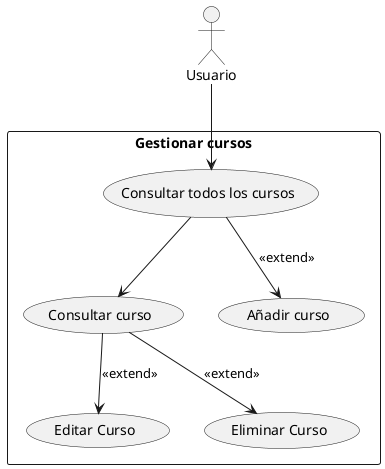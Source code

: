 @startuml
actor Usuario

rectangle "Gestionar cursos" {
  Usuario --> (Consultar todos los cursos)
  (Consultar todos los cursos) --> (Consultar curso)
  (Consultar todos los cursos) --> (Añadir curso): <<extend>>
  (Consultar curso) --> (Editar Curso): <<extend>>
  (Consultar curso) --> (Eliminar Curso): <<extend>>

}

@enduml
